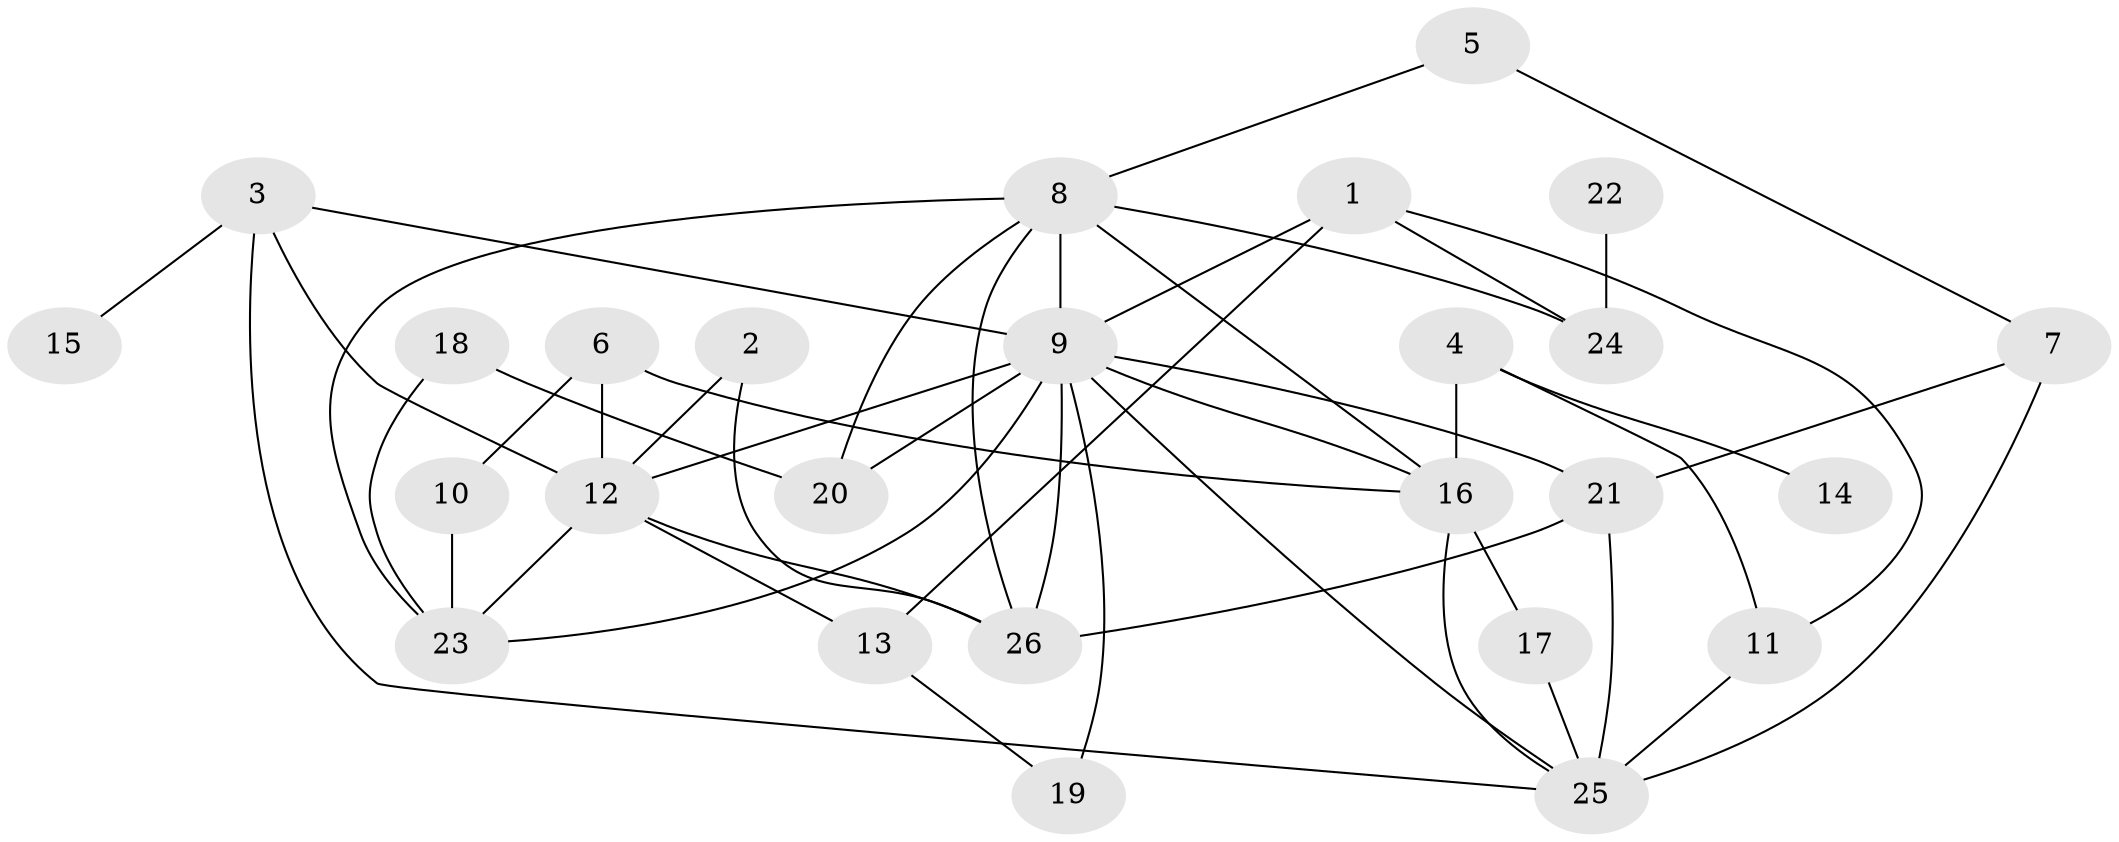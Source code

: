 // original degree distribution, {5: 0.1111111111111111, 6: 0.031746031746031744, 4: 0.20634920634920634, 1: 0.25396825396825395, 3: 0.23809523809523808, 2: 0.15873015873015872}
// Generated by graph-tools (version 1.1) at 2025/36/03/04/25 23:36:13]
// undirected, 26 vertices, 48 edges
graph export_dot {
  node [color=gray90,style=filled];
  1;
  2;
  3;
  4;
  5;
  6;
  7;
  8;
  9;
  10;
  11;
  12;
  13;
  14;
  15;
  16;
  17;
  18;
  19;
  20;
  21;
  22;
  23;
  24;
  25;
  26;
  1 -- 9 [weight=1.0];
  1 -- 11 [weight=1.0];
  1 -- 13 [weight=1.0];
  1 -- 24 [weight=1.0];
  2 -- 12 [weight=1.0];
  2 -- 26 [weight=1.0];
  3 -- 9 [weight=1.0];
  3 -- 12 [weight=1.0];
  3 -- 15 [weight=1.0];
  3 -- 25 [weight=1.0];
  4 -- 11 [weight=1.0];
  4 -- 14 [weight=1.0];
  4 -- 16 [weight=1.0];
  5 -- 7 [weight=1.0];
  5 -- 8 [weight=1.0];
  6 -- 10 [weight=2.0];
  6 -- 12 [weight=1.0];
  6 -- 16 [weight=1.0];
  7 -- 21 [weight=1.0];
  7 -- 25 [weight=1.0];
  8 -- 9 [weight=1.0];
  8 -- 16 [weight=1.0];
  8 -- 20 [weight=1.0];
  8 -- 23 [weight=1.0];
  8 -- 24 [weight=1.0];
  8 -- 26 [weight=1.0];
  9 -- 12 [weight=1.0];
  9 -- 16 [weight=1.0];
  9 -- 19 [weight=1.0];
  9 -- 20 [weight=1.0];
  9 -- 21 [weight=1.0];
  9 -- 23 [weight=1.0];
  9 -- 25 [weight=1.0];
  9 -- 26 [weight=1.0];
  10 -- 23 [weight=2.0];
  11 -- 25 [weight=2.0];
  12 -- 13 [weight=1.0];
  12 -- 23 [weight=1.0];
  12 -- 26 [weight=1.0];
  13 -- 19 [weight=1.0];
  16 -- 17 [weight=1.0];
  16 -- 25 [weight=1.0];
  17 -- 25 [weight=1.0];
  18 -- 20 [weight=1.0];
  18 -- 23 [weight=1.0];
  21 -- 25 [weight=1.0];
  21 -- 26 [weight=1.0];
  22 -- 24 [weight=1.0];
}
